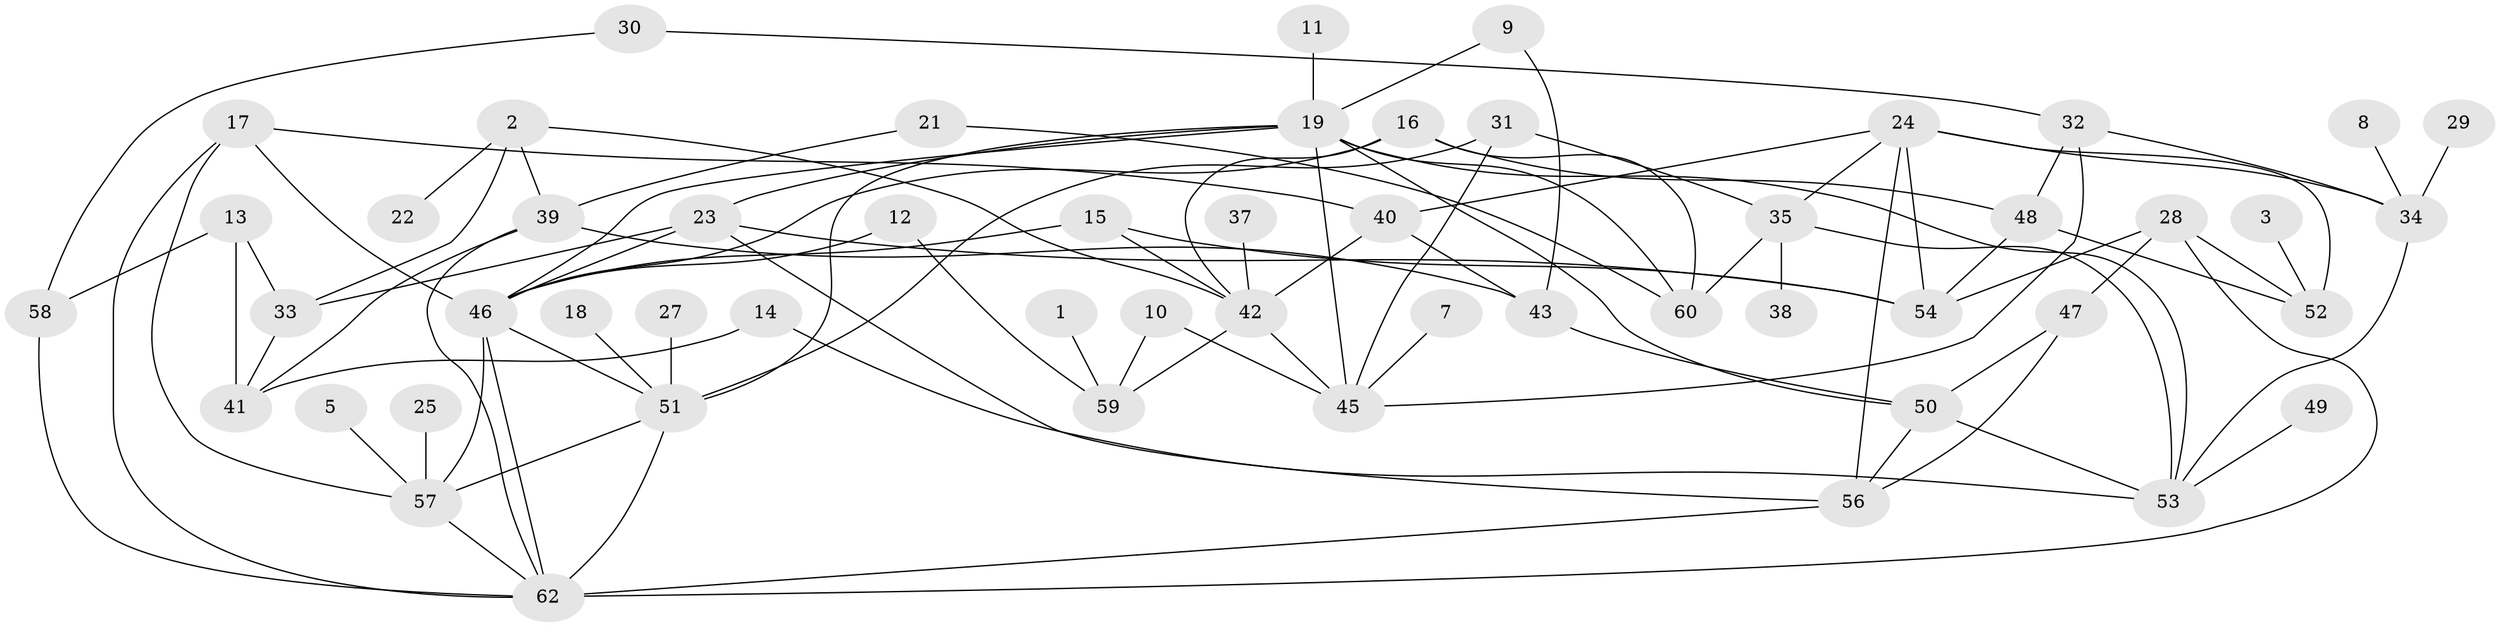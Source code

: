 // original degree distribution, {2: 0.2032520325203252, 6: 0.016260162601626018, 1: 0.2601626016260163, 4: 0.1951219512195122, 3: 0.2032520325203252, 0: 0.04878048780487805, 5: 0.056910569105691054, 7: 0.016260162601626018}
// Generated by graph-tools (version 1.1) at 2025/49/03/09/25 03:49:10]
// undirected, 54 vertices, 96 edges
graph export_dot {
graph [start="1"]
  node [color=gray90,style=filled];
  1;
  2;
  3;
  5;
  7;
  8;
  9;
  10;
  11;
  12;
  13;
  14;
  15;
  16;
  17;
  18;
  19;
  21;
  22;
  23;
  24;
  25;
  27;
  28;
  29;
  30;
  31;
  32;
  33;
  34;
  35;
  37;
  38;
  39;
  40;
  41;
  42;
  43;
  45;
  46;
  47;
  48;
  49;
  50;
  51;
  52;
  53;
  54;
  56;
  57;
  58;
  59;
  60;
  62;
  1 -- 59 [weight=1.0];
  2 -- 22 [weight=1.0];
  2 -- 33 [weight=1.0];
  2 -- 39 [weight=1.0];
  2 -- 42 [weight=1.0];
  3 -- 52 [weight=1.0];
  5 -- 57 [weight=1.0];
  7 -- 45 [weight=1.0];
  8 -- 34 [weight=1.0];
  9 -- 19 [weight=1.0];
  9 -- 43 [weight=1.0];
  10 -- 45 [weight=1.0];
  10 -- 59 [weight=1.0];
  11 -- 19 [weight=1.0];
  12 -- 46 [weight=1.0];
  12 -- 59 [weight=1.0];
  13 -- 33 [weight=1.0];
  13 -- 41 [weight=1.0];
  13 -- 58 [weight=1.0];
  14 -- 41 [weight=1.0];
  14 -- 53 [weight=1.0];
  15 -- 42 [weight=1.0];
  15 -- 46 [weight=1.0];
  15 -- 54 [weight=1.0];
  16 -- 42 [weight=1.0];
  16 -- 46 [weight=1.0];
  16 -- 48 [weight=1.0];
  16 -- 60 [weight=1.0];
  17 -- 40 [weight=1.0];
  17 -- 46 [weight=1.0];
  17 -- 57 [weight=1.0];
  17 -- 62 [weight=1.0];
  18 -- 51 [weight=1.0];
  19 -- 23 [weight=1.0];
  19 -- 45 [weight=1.0];
  19 -- 46 [weight=1.0];
  19 -- 50 [weight=1.0];
  19 -- 51 [weight=1.0];
  19 -- 53 [weight=1.0];
  19 -- 60 [weight=1.0];
  21 -- 39 [weight=1.0];
  21 -- 60 [weight=1.0];
  23 -- 33 [weight=1.0];
  23 -- 46 [weight=1.0];
  23 -- 54 [weight=1.0];
  23 -- 56 [weight=1.0];
  24 -- 34 [weight=1.0];
  24 -- 35 [weight=1.0];
  24 -- 40 [weight=1.0];
  24 -- 52 [weight=1.0];
  24 -- 54 [weight=1.0];
  24 -- 56 [weight=1.0];
  25 -- 57 [weight=1.0];
  27 -- 51 [weight=1.0];
  28 -- 47 [weight=1.0];
  28 -- 52 [weight=1.0];
  28 -- 54 [weight=1.0];
  28 -- 62 [weight=1.0];
  29 -- 34 [weight=1.0];
  30 -- 32 [weight=1.0];
  30 -- 58 [weight=1.0];
  31 -- 35 [weight=1.0];
  31 -- 45 [weight=1.0];
  31 -- 51 [weight=1.0];
  32 -- 34 [weight=1.0];
  32 -- 45 [weight=1.0];
  32 -- 48 [weight=1.0];
  33 -- 41 [weight=1.0];
  34 -- 53 [weight=1.0];
  35 -- 38 [weight=1.0];
  35 -- 53 [weight=1.0];
  35 -- 60 [weight=1.0];
  37 -- 42 [weight=1.0];
  39 -- 41 [weight=1.0];
  39 -- 43 [weight=1.0];
  39 -- 62 [weight=1.0];
  40 -- 42 [weight=1.0];
  40 -- 43 [weight=1.0];
  42 -- 45 [weight=1.0];
  42 -- 59 [weight=1.0];
  43 -- 50 [weight=1.0];
  46 -- 51 [weight=1.0];
  46 -- 57 [weight=1.0];
  46 -- 62 [weight=1.0];
  47 -- 50 [weight=1.0];
  47 -- 56 [weight=1.0];
  48 -- 52 [weight=1.0];
  48 -- 54 [weight=1.0];
  49 -- 53 [weight=1.0];
  50 -- 53 [weight=1.0];
  50 -- 56 [weight=1.0];
  51 -- 57 [weight=1.0];
  51 -- 62 [weight=1.0];
  56 -- 62 [weight=1.0];
  57 -- 62 [weight=1.0];
  58 -- 62 [weight=1.0];
}
